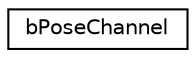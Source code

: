digraph G
{
  edge [fontname="Helvetica",fontsize="10",labelfontname="Helvetica",labelfontsize="10"];
  node [fontname="Helvetica",fontsize="10",shape=record];
  rankdir=LR;
  Node1 [label="bPoseChannel",height=0.2,width=0.4,color="black", fillcolor="white", style="filled",URL="$dd/d41/structbPoseChannel.html"];
}
